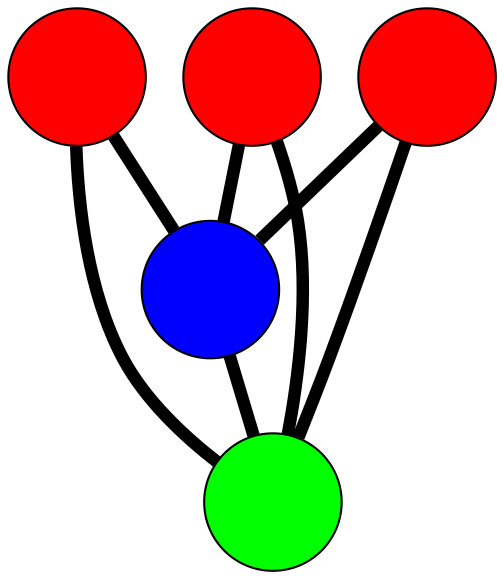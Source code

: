 graph G {
	graph [bb="-97.143,-113.28,116.8,149.13",
		overlap=false,
		sep=0.0,
		splines=true
	];
	node [color=black,
		fixedsize=true,
		fontname="Latin Modern Math",
		fontsize=42,
		height=.92,
		label="\N",
		penwidth=1,
		shape=circle,
		width=.92
	];
	edge [color=black,
		penwidth=6,
		style=bold
	];
	0	 [fillcolor=red,
		height=0.91667,
		label="",
		pos="-64.143,-80.278",
		style=filled,
		width=0.91667];
	3	 [fillcolor=blue,
		height=0.91667,
		label="",
		pos="-37.874,6.4084",
		style=filled,
		width=0.91667];
	0 -- 3	 [pos="-54.511,-48.491 -52.226,-40.953 -49.79,-32.912 -47.505,-25.374"];
	4	 [fillcolor=green,
		height=0.91667,
		label="",
		pos="36.133,18.163",
		style=filled,
		width=0.91667];
	0 -- 4	 [pos="-40.379,-56.949 -24.394,-41.256 -3.4094,-20.656 12.54,-4.9983"];
	1	 [fillcolor=red,
		height=0.91667,
		label="",
		pos="-17.917,116.13",
		style=filled,
		width=0.91667];
	1 -- 3	 [pos="-23.851,83.506 -26.402,69.483 -29.377,53.125 -31.929,39.095"];
	1 -- 4	 [pos="-1.8469,87.001 5.0614,74.48 13.119,59.875 20.031,47.348"];
	2	 [fillcolor=red,
		height=0.91667,
		label="",
		pos="83.802,-60.423",
		style=filled,
		width=0.91667];
	2 -- 3	 [pos="54.657,-44.415 35.534,-33.912 10.614,-20.224 -8.5459,-9.7004"];
	2 -- 4	 [pos="66.592,-32.051 62.272,-24.929 57.636,-17.287 53.317,-10.166"];
	3 -- 4	 [pos="-5.1981,11.599 -2.4101,12.041 0.41106,12.489 3.201,12.933"];
}
